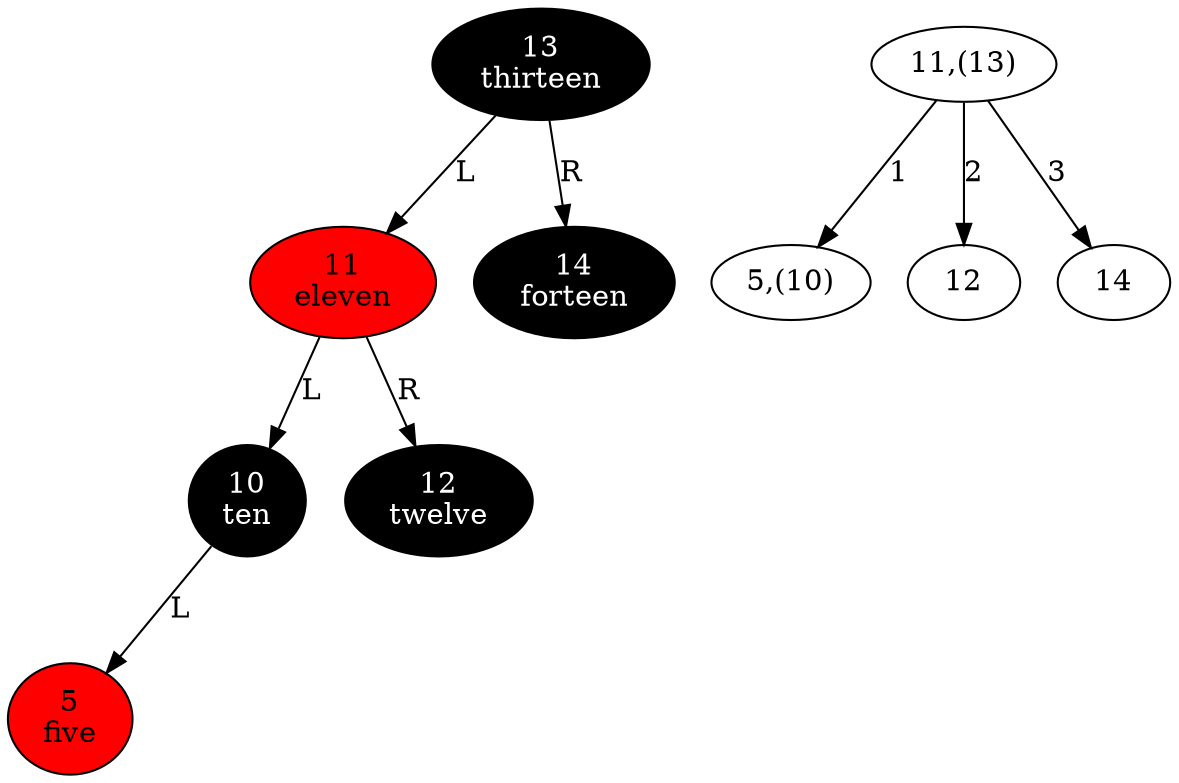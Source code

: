 digraph {
  node_rb_1028566121 [style=filled fillcolor=black fontcolor=white label="13\nthirteen"];
  node_rb_1028566121 -> node_rb_1975012498 [label=L taildir=sw];
  node_rb_1028566121 -> node_rb_1442407170 [label=R taildir=se];
  node_rb_1975012498 [style=filled fillcolor=red label="11\neleven"];
  node_rb_1975012498 -> node_rb_1808253012 [label=L taildir=sw];
  node_rb_1975012498 -> node_rb_1118140819 [label=R taildir=se];
  node_rb_1808253012 [style=filled fillcolor=black fontcolor=white label="10\nten"];
  node_rb_1808253012 -> node_rb_589431969 [label=L taildir=sw];
  node_rb_1808253012 -> node_rb_1808253012_R [style=invis];
node_rb_1808253012_R [style=invis];
  node_rb_589431969 [style=filled fillcolor=red label="5\nfive"];
  node_rb_1118140819 [style=filled fillcolor=black fontcolor=white label="12\ntwelve"];
  node_rb_1442407170 [style=filled fillcolor=black fontcolor=white label="14\nforteen"];
  node_234_1028566121 [label="11,(13)"];
  node_234_1028566121 -> node_234_1808253012 [label=1];
  node_234_1028566121 -> node_234_1118140819 [label=2];
  node_234_1028566121 -> node_234_1442407170 [label=3];

  node_234_1808253012 [label="5,(10)"];
  node_234_1118140819 [label="12"];
  node_234_1442407170 [label="14"];
}
